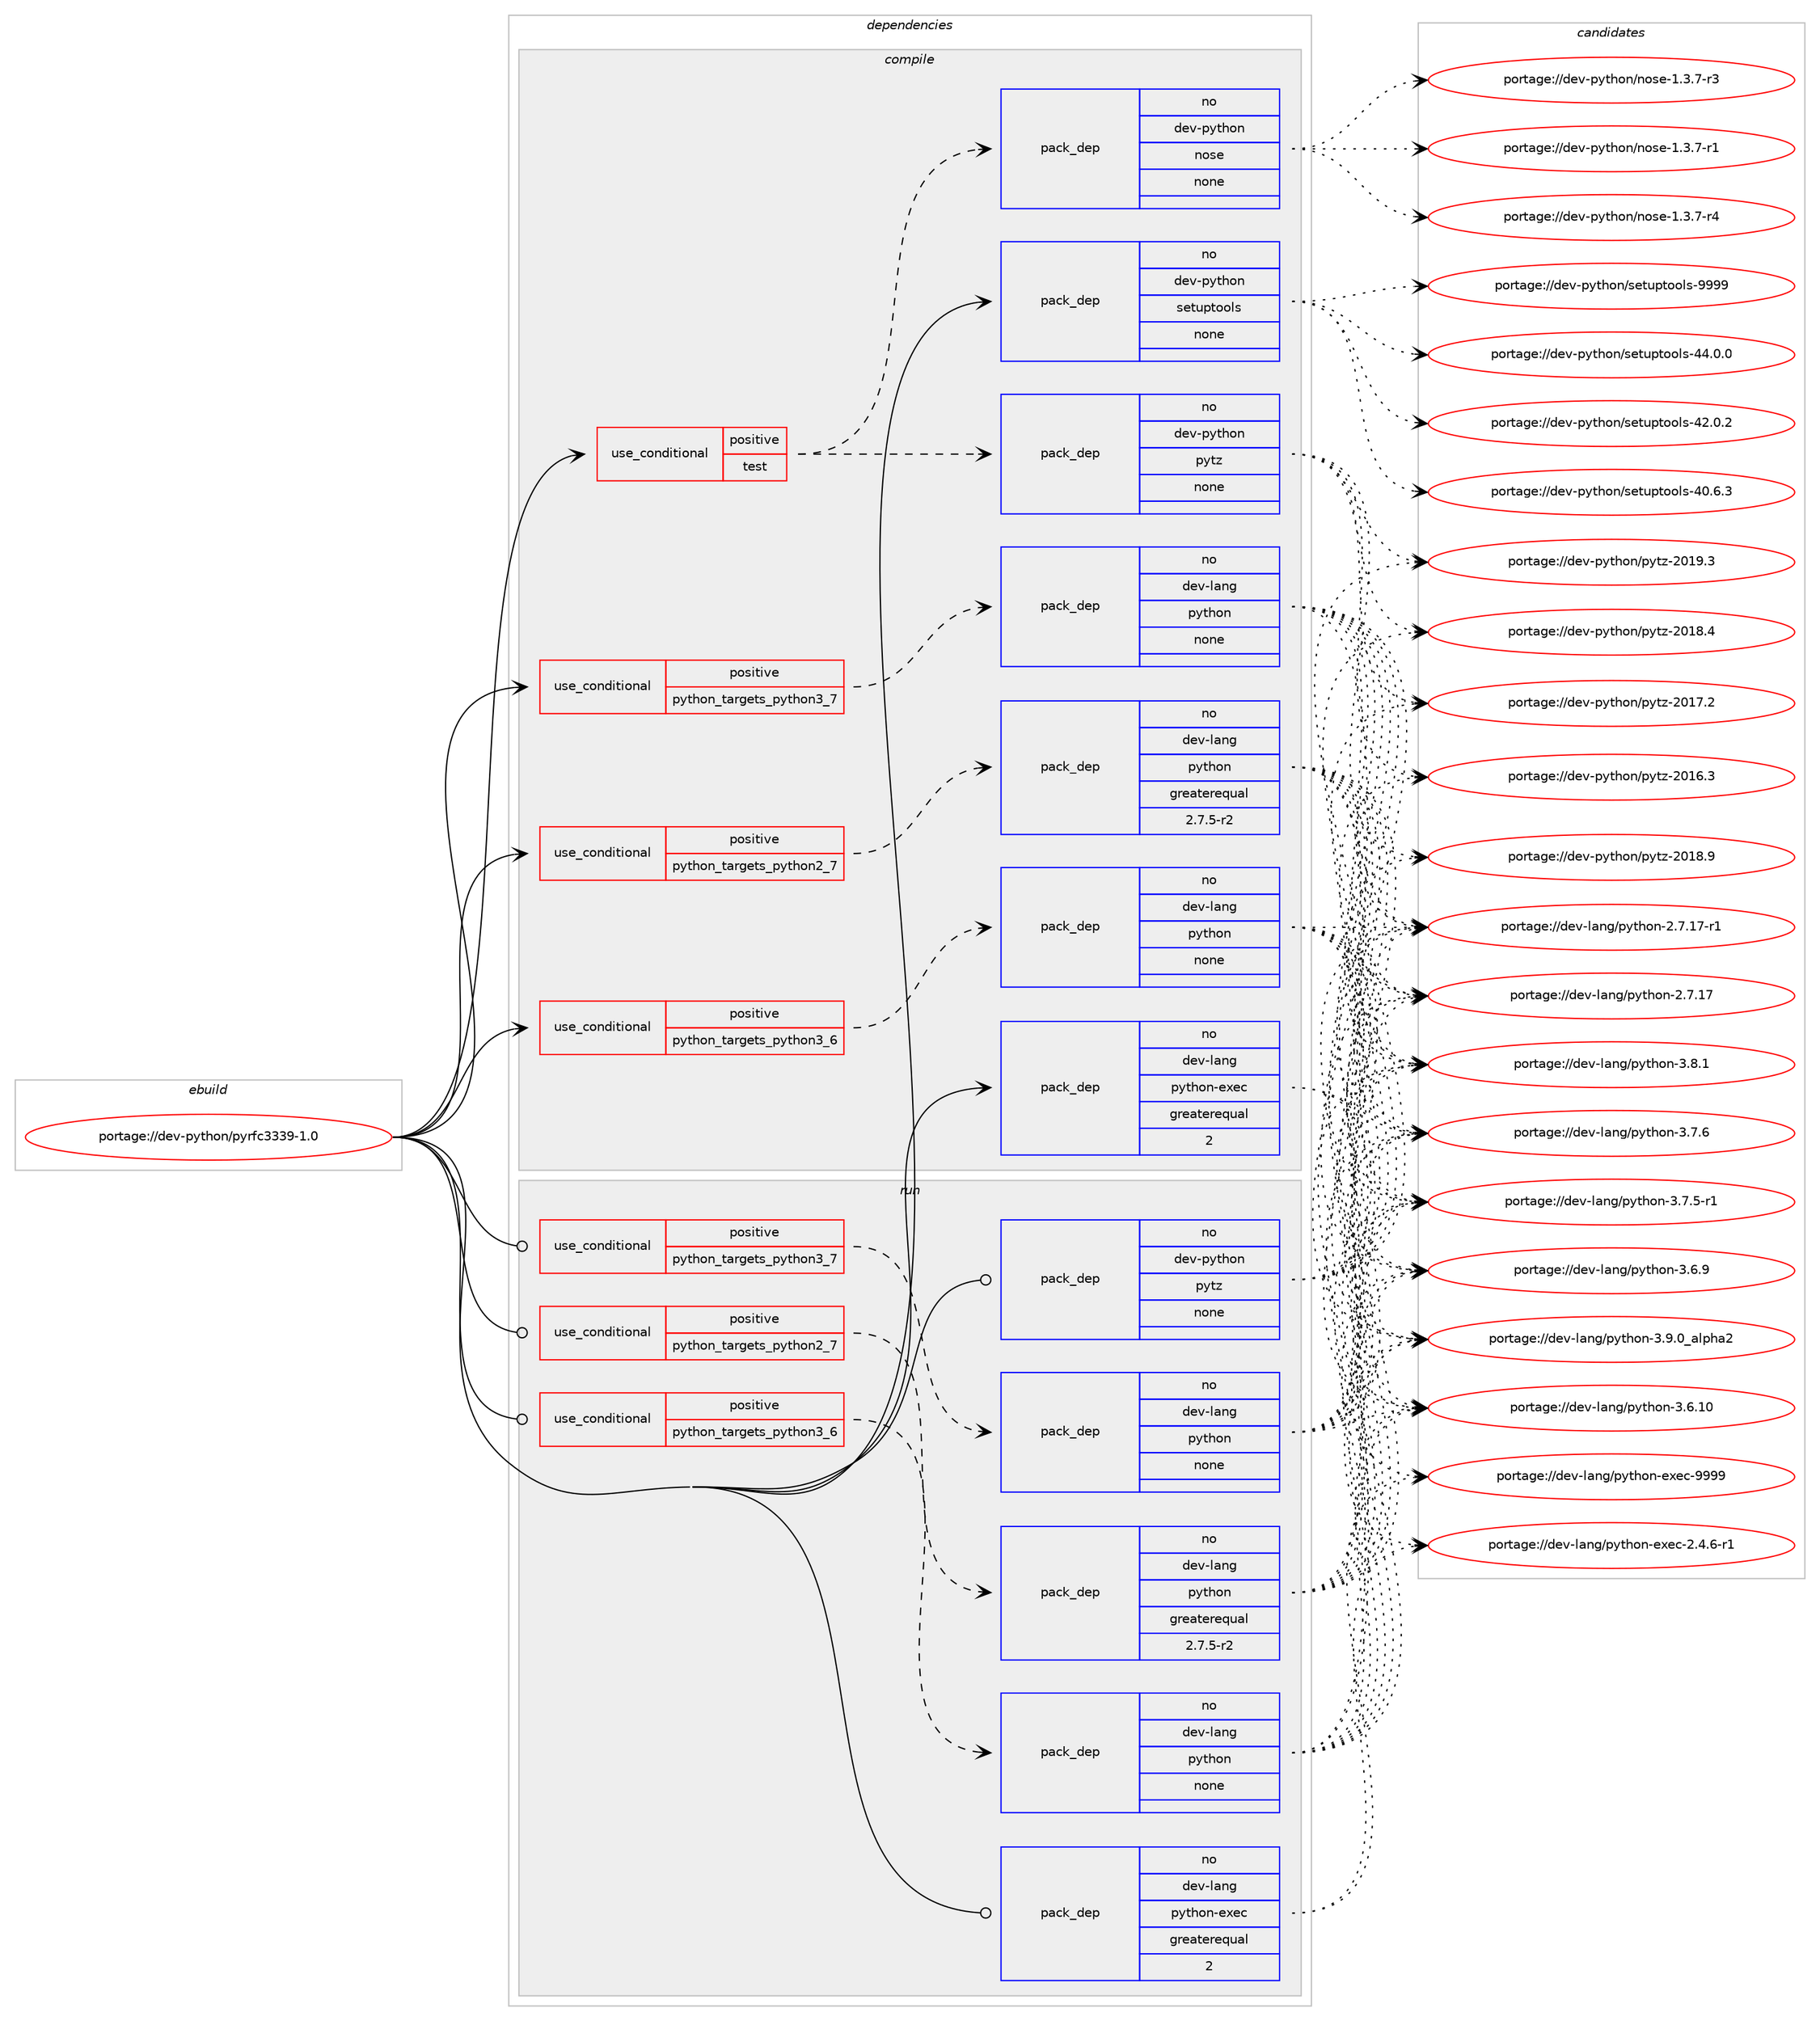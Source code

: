 digraph prolog {

# *************
# Graph options
# *************

newrank=true;
concentrate=true;
compound=true;
graph [rankdir=LR,fontname=Helvetica,fontsize=10,ranksep=1.5];#, ranksep=2.5, nodesep=0.2];
edge  [arrowhead=vee];
node  [fontname=Helvetica,fontsize=10];

# **********
# The ebuild
# **********

subgraph cluster_leftcol {
color=gray;
label=<<i>ebuild</i>>;
id [label="portage://dev-python/pyrfc3339-1.0", color=red, width=4, href="../dev-python/pyrfc3339-1.0.svg"];
}

# ****************
# The dependencies
# ****************

subgraph cluster_midcol {
color=gray;
label=<<i>dependencies</i>>;
subgraph cluster_compile {
fillcolor="#eeeeee";
style=filled;
label=<<i>compile</i>>;
subgraph cond108718 {
dependency435606 [label=<<TABLE BORDER="0" CELLBORDER="1" CELLSPACING="0" CELLPADDING="4"><TR><TD ROWSPAN="3" CELLPADDING="10">use_conditional</TD></TR><TR><TD>positive</TD></TR><TR><TD>python_targets_python2_7</TD></TR></TABLE>>, shape=none, color=red];
subgraph pack321962 {
dependency435607 [label=<<TABLE BORDER="0" CELLBORDER="1" CELLSPACING="0" CELLPADDING="4" WIDTH="220"><TR><TD ROWSPAN="6" CELLPADDING="30">pack_dep</TD></TR><TR><TD WIDTH="110">no</TD></TR><TR><TD>dev-lang</TD></TR><TR><TD>python</TD></TR><TR><TD>greaterequal</TD></TR><TR><TD>2.7.5-r2</TD></TR></TABLE>>, shape=none, color=blue];
}
dependency435606:e -> dependency435607:w [weight=20,style="dashed",arrowhead="vee"];
}
id:e -> dependency435606:w [weight=20,style="solid",arrowhead="vee"];
subgraph cond108719 {
dependency435608 [label=<<TABLE BORDER="0" CELLBORDER="1" CELLSPACING="0" CELLPADDING="4"><TR><TD ROWSPAN="3" CELLPADDING="10">use_conditional</TD></TR><TR><TD>positive</TD></TR><TR><TD>python_targets_python3_6</TD></TR></TABLE>>, shape=none, color=red];
subgraph pack321963 {
dependency435609 [label=<<TABLE BORDER="0" CELLBORDER="1" CELLSPACING="0" CELLPADDING="4" WIDTH="220"><TR><TD ROWSPAN="6" CELLPADDING="30">pack_dep</TD></TR><TR><TD WIDTH="110">no</TD></TR><TR><TD>dev-lang</TD></TR><TR><TD>python</TD></TR><TR><TD>none</TD></TR><TR><TD></TD></TR></TABLE>>, shape=none, color=blue];
}
dependency435608:e -> dependency435609:w [weight=20,style="dashed",arrowhead="vee"];
}
id:e -> dependency435608:w [weight=20,style="solid",arrowhead="vee"];
subgraph cond108720 {
dependency435610 [label=<<TABLE BORDER="0" CELLBORDER="1" CELLSPACING="0" CELLPADDING="4"><TR><TD ROWSPAN="3" CELLPADDING="10">use_conditional</TD></TR><TR><TD>positive</TD></TR><TR><TD>python_targets_python3_7</TD></TR></TABLE>>, shape=none, color=red];
subgraph pack321964 {
dependency435611 [label=<<TABLE BORDER="0" CELLBORDER="1" CELLSPACING="0" CELLPADDING="4" WIDTH="220"><TR><TD ROWSPAN="6" CELLPADDING="30">pack_dep</TD></TR><TR><TD WIDTH="110">no</TD></TR><TR><TD>dev-lang</TD></TR><TR><TD>python</TD></TR><TR><TD>none</TD></TR><TR><TD></TD></TR></TABLE>>, shape=none, color=blue];
}
dependency435610:e -> dependency435611:w [weight=20,style="dashed",arrowhead="vee"];
}
id:e -> dependency435610:w [weight=20,style="solid",arrowhead="vee"];
subgraph cond108721 {
dependency435612 [label=<<TABLE BORDER="0" CELLBORDER="1" CELLSPACING="0" CELLPADDING="4"><TR><TD ROWSPAN="3" CELLPADDING="10">use_conditional</TD></TR><TR><TD>positive</TD></TR><TR><TD>test</TD></TR></TABLE>>, shape=none, color=red];
subgraph pack321965 {
dependency435613 [label=<<TABLE BORDER="0" CELLBORDER="1" CELLSPACING="0" CELLPADDING="4" WIDTH="220"><TR><TD ROWSPAN="6" CELLPADDING="30">pack_dep</TD></TR><TR><TD WIDTH="110">no</TD></TR><TR><TD>dev-python</TD></TR><TR><TD>pytz</TD></TR><TR><TD>none</TD></TR><TR><TD></TD></TR></TABLE>>, shape=none, color=blue];
}
dependency435612:e -> dependency435613:w [weight=20,style="dashed",arrowhead="vee"];
subgraph pack321966 {
dependency435614 [label=<<TABLE BORDER="0" CELLBORDER="1" CELLSPACING="0" CELLPADDING="4" WIDTH="220"><TR><TD ROWSPAN="6" CELLPADDING="30">pack_dep</TD></TR><TR><TD WIDTH="110">no</TD></TR><TR><TD>dev-python</TD></TR><TR><TD>nose</TD></TR><TR><TD>none</TD></TR><TR><TD></TD></TR></TABLE>>, shape=none, color=blue];
}
dependency435612:e -> dependency435614:w [weight=20,style="dashed",arrowhead="vee"];
}
id:e -> dependency435612:w [weight=20,style="solid",arrowhead="vee"];
subgraph pack321967 {
dependency435615 [label=<<TABLE BORDER="0" CELLBORDER="1" CELLSPACING="0" CELLPADDING="4" WIDTH="220"><TR><TD ROWSPAN="6" CELLPADDING="30">pack_dep</TD></TR><TR><TD WIDTH="110">no</TD></TR><TR><TD>dev-lang</TD></TR><TR><TD>python-exec</TD></TR><TR><TD>greaterequal</TD></TR><TR><TD>2</TD></TR></TABLE>>, shape=none, color=blue];
}
id:e -> dependency435615:w [weight=20,style="solid",arrowhead="vee"];
subgraph pack321968 {
dependency435616 [label=<<TABLE BORDER="0" CELLBORDER="1" CELLSPACING="0" CELLPADDING="4" WIDTH="220"><TR><TD ROWSPAN="6" CELLPADDING="30">pack_dep</TD></TR><TR><TD WIDTH="110">no</TD></TR><TR><TD>dev-python</TD></TR><TR><TD>setuptools</TD></TR><TR><TD>none</TD></TR><TR><TD></TD></TR></TABLE>>, shape=none, color=blue];
}
id:e -> dependency435616:w [weight=20,style="solid",arrowhead="vee"];
}
subgraph cluster_compileandrun {
fillcolor="#eeeeee";
style=filled;
label=<<i>compile and run</i>>;
}
subgraph cluster_run {
fillcolor="#eeeeee";
style=filled;
label=<<i>run</i>>;
subgraph cond108722 {
dependency435617 [label=<<TABLE BORDER="0" CELLBORDER="1" CELLSPACING="0" CELLPADDING="4"><TR><TD ROWSPAN="3" CELLPADDING="10">use_conditional</TD></TR><TR><TD>positive</TD></TR><TR><TD>python_targets_python2_7</TD></TR></TABLE>>, shape=none, color=red];
subgraph pack321969 {
dependency435618 [label=<<TABLE BORDER="0" CELLBORDER="1" CELLSPACING="0" CELLPADDING="4" WIDTH="220"><TR><TD ROWSPAN="6" CELLPADDING="30">pack_dep</TD></TR><TR><TD WIDTH="110">no</TD></TR><TR><TD>dev-lang</TD></TR><TR><TD>python</TD></TR><TR><TD>greaterequal</TD></TR><TR><TD>2.7.5-r2</TD></TR></TABLE>>, shape=none, color=blue];
}
dependency435617:e -> dependency435618:w [weight=20,style="dashed",arrowhead="vee"];
}
id:e -> dependency435617:w [weight=20,style="solid",arrowhead="odot"];
subgraph cond108723 {
dependency435619 [label=<<TABLE BORDER="0" CELLBORDER="1" CELLSPACING="0" CELLPADDING="4"><TR><TD ROWSPAN="3" CELLPADDING="10">use_conditional</TD></TR><TR><TD>positive</TD></TR><TR><TD>python_targets_python3_6</TD></TR></TABLE>>, shape=none, color=red];
subgraph pack321970 {
dependency435620 [label=<<TABLE BORDER="0" CELLBORDER="1" CELLSPACING="0" CELLPADDING="4" WIDTH="220"><TR><TD ROWSPAN="6" CELLPADDING="30">pack_dep</TD></TR><TR><TD WIDTH="110">no</TD></TR><TR><TD>dev-lang</TD></TR><TR><TD>python</TD></TR><TR><TD>none</TD></TR><TR><TD></TD></TR></TABLE>>, shape=none, color=blue];
}
dependency435619:e -> dependency435620:w [weight=20,style="dashed",arrowhead="vee"];
}
id:e -> dependency435619:w [weight=20,style="solid",arrowhead="odot"];
subgraph cond108724 {
dependency435621 [label=<<TABLE BORDER="0" CELLBORDER="1" CELLSPACING="0" CELLPADDING="4"><TR><TD ROWSPAN="3" CELLPADDING="10">use_conditional</TD></TR><TR><TD>positive</TD></TR><TR><TD>python_targets_python3_7</TD></TR></TABLE>>, shape=none, color=red];
subgraph pack321971 {
dependency435622 [label=<<TABLE BORDER="0" CELLBORDER="1" CELLSPACING="0" CELLPADDING="4" WIDTH="220"><TR><TD ROWSPAN="6" CELLPADDING="30">pack_dep</TD></TR><TR><TD WIDTH="110">no</TD></TR><TR><TD>dev-lang</TD></TR><TR><TD>python</TD></TR><TR><TD>none</TD></TR><TR><TD></TD></TR></TABLE>>, shape=none, color=blue];
}
dependency435621:e -> dependency435622:w [weight=20,style="dashed",arrowhead="vee"];
}
id:e -> dependency435621:w [weight=20,style="solid",arrowhead="odot"];
subgraph pack321972 {
dependency435623 [label=<<TABLE BORDER="0" CELLBORDER="1" CELLSPACING="0" CELLPADDING="4" WIDTH="220"><TR><TD ROWSPAN="6" CELLPADDING="30">pack_dep</TD></TR><TR><TD WIDTH="110">no</TD></TR><TR><TD>dev-lang</TD></TR><TR><TD>python-exec</TD></TR><TR><TD>greaterequal</TD></TR><TR><TD>2</TD></TR></TABLE>>, shape=none, color=blue];
}
id:e -> dependency435623:w [weight=20,style="solid",arrowhead="odot"];
subgraph pack321973 {
dependency435624 [label=<<TABLE BORDER="0" CELLBORDER="1" CELLSPACING="0" CELLPADDING="4" WIDTH="220"><TR><TD ROWSPAN="6" CELLPADDING="30">pack_dep</TD></TR><TR><TD WIDTH="110">no</TD></TR><TR><TD>dev-python</TD></TR><TR><TD>pytz</TD></TR><TR><TD>none</TD></TR><TR><TD></TD></TR></TABLE>>, shape=none, color=blue];
}
id:e -> dependency435624:w [weight=20,style="solid",arrowhead="odot"];
}
}

# **************
# The candidates
# **************

subgraph cluster_choices {
rank=same;
color=gray;
label=<<i>candidates</i>>;

subgraph choice321962 {
color=black;
nodesep=1;
choice10010111845108971101034711212111610411111045514657464895971081121049750 [label="portage://dev-lang/python-3.9.0_alpha2", color=red, width=4,href="../dev-lang/python-3.9.0_alpha2.svg"];
choice100101118451089711010347112121116104111110455146564649 [label="portage://dev-lang/python-3.8.1", color=red, width=4,href="../dev-lang/python-3.8.1.svg"];
choice100101118451089711010347112121116104111110455146554654 [label="portage://dev-lang/python-3.7.6", color=red, width=4,href="../dev-lang/python-3.7.6.svg"];
choice1001011184510897110103471121211161041111104551465546534511449 [label="portage://dev-lang/python-3.7.5-r1", color=red, width=4,href="../dev-lang/python-3.7.5-r1.svg"];
choice100101118451089711010347112121116104111110455146544657 [label="portage://dev-lang/python-3.6.9", color=red, width=4,href="../dev-lang/python-3.6.9.svg"];
choice10010111845108971101034711212111610411111045514654464948 [label="portage://dev-lang/python-3.6.10", color=red, width=4,href="../dev-lang/python-3.6.10.svg"];
choice100101118451089711010347112121116104111110455046554649554511449 [label="portage://dev-lang/python-2.7.17-r1", color=red, width=4,href="../dev-lang/python-2.7.17-r1.svg"];
choice10010111845108971101034711212111610411111045504655464955 [label="portage://dev-lang/python-2.7.17", color=red, width=4,href="../dev-lang/python-2.7.17.svg"];
dependency435607:e -> choice10010111845108971101034711212111610411111045514657464895971081121049750:w [style=dotted,weight="100"];
dependency435607:e -> choice100101118451089711010347112121116104111110455146564649:w [style=dotted,weight="100"];
dependency435607:e -> choice100101118451089711010347112121116104111110455146554654:w [style=dotted,weight="100"];
dependency435607:e -> choice1001011184510897110103471121211161041111104551465546534511449:w [style=dotted,weight="100"];
dependency435607:e -> choice100101118451089711010347112121116104111110455146544657:w [style=dotted,weight="100"];
dependency435607:e -> choice10010111845108971101034711212111610411111045514654464948:w [style=dotted,weight="100"];
dependency435607:e -> choice100101118451089711010347112121116104111110455046554649554511449:w [style=dotted,weight="100"];
dependency435607:e -> choice10010111845108971101034711212111610411111045504655464955:w [style=dotted,weight="100"];
}
subgraph choice321963 {
color=black;
nodesep=1;
choice10010111845108971101034711212111610411111045514657464895971081121049750 [label="portage://dev-lang/python-3.9.0_alpha2", color=red, width=4,href="../dev-lang/python-3.9.0_alpha2.svg"];
choice100101118451089711010347112121116104111110455146564649 [label="portage://dev-lang/python-3.8.1", color=red, width=4,href="../dev-lang/python-3.8.1.svg"];
choice100101118451089711010347112121116104111110455146554654 [label="portage://dev-lang/python-3.7.6", color=red, width=4,href="../dev-lang/python-3.7.6.svg"];
choice1001011184510897110103471121211161041111104551465546534511449 [label="portage://dev-lang/python-3.7.5-r1", color=red, width=4,href="../dev-lang/python-3.7.5-r1.svg"];
choice100101118451089711010347112121116104111110455146544657 [label="portage://dev-lang/python-3.6.9", color=red, width=4,href="../dev-lang/python-3.6.9.svg"];
choice10010111845108971101034711212111610411111045514654464948 [label="portage://dev-lang/python-3.6.10", color=red, width=4,href="../dev-lang/python-3.6.10.svg"];
choice100101118451089711010347112121116104111110455046554649554511449 [label="portage://dev-lang/python-2.7.17-r1", color=red, width=4,href="../dev-lang/python-2.7.17-r1.svg"];
choice10010111845108971101034711212111610411111045504655464955 [label="portage://dev-lang/python-2.7.17", color=red, width=4,href="../dev-lang/python-2.7.17.svg"];
dependency435609:e -> choice10010111845108971101034711212111610411111045514657464895971081121049750:w [style=dotted,weight="100"];
dependency435609:e -> choice100101118451089711010347112121116104111110455146564649:w [style=dotted,weight="100"];
dependency435609:e -> choice100101118451089711010347112121116104111110455146554654:w [style=dotted,weight="100"];
dependency435609:e -> choice1001011184510897110103471121211161041111104551465546534511449:w [style=dotted,weight="100"];
dependency435609:e -> choice100101118451089711010347112121116104111110455146544657:w [style=dotted,weight="100"];
dependency435609:e -> choice10010111845108971101034711212111610411111045514654464948:w [style=dotted,weight="100"];
dependency435609:e -> choice100101118451089711010347112121116104111110455046554649554511449:w [style=dotted,weight="100"];
dependency435609:e -> choice10010111845108971101034711212111610411111045504655464955:w [style=dotted,weight="100"];
}
subgraph choice321964 {
color=black;
nodesep=1;
choice10010111845108971101034711212111610411111045514657464895971081121049750 [label="portage://dev-lang/python-3.9.0_alpha2", color=red, width=4,href="../dev-lang/python-3.9.0_alpha2.svg"];
choice100101118451089711010347112121116104111110455146564649 [label="portage://dev-lang/python-3.8.1", color=red, width=4,href="../dev-lang/python-3.8.1.svg"];
choice100101118451089711010347112121116104111110455146554654 [label="portage://dev-lang/python-3.7.6", color=red, width=4,href="../dev-lang/python-3.7.6.svg"];
choice1001011184510897110103471121211161041111104551465546534511449 [label="portage://dev-lang/python-3.7.5-r1", color=red, width=4,href="../dev-lang/python-3.7.5-r1.svg"];
choice100101118451089711010347112121116104111110455146544657 [label="portage://dev-lang/python-3.6.9", color=red, width=4,href="../dev-lang/python-3.6.9.svg"];
choice10010111845108971101034711212111610411111045514654464948 [label="portage://dev-lang/python-3.6.10", color=red, width=4,href="../dev-lang/python-3.6.10.svg"];
choice100101118451089711010347112121116104111110455046554649554511449 [label="portage://dev-lang/python-2.7.17-r1", color=red, width=4,href="../dev-lang/python-2.7.17-r1.svg"];
choice10010111845108971101034711212111610411111045504655464955 [label="portage://dev-lang/python-2.7.17", color=red, width=4,href="../dev-lang/python-2.7.17.svg"];
dependency435611:e -> choice10010111845108971101034711212111610411111045514657464895971081121049750:w [style=dotted,weight="100"];
dependency435611:e -> choice100101118451089711010347112121116104111110455146564649:w [style=dotted,weight="100"];
dependency435611:e -> choice100101118451089711010347112121116104111110455146554654:w [style=dotted,weight="100"];
dependency435611:e -> choice1001011184510897110103471121211161041111104551465546534511449:w [style=dotted,weight="100"];
dependency435611:e -> choice100101118451089711010347112121116104111110455146544657:w [style=dotted,weight="100"];
dependency435611:e -> choice10010111845108971101034711212111610411111045514654464948:w [style=dotted,weight="100"];
dependency435611:e -> choice100101118451089711010347112121116104111110455046554649554511449:w [style=dotted,weight="100"];
dependency435611:e -> choice10010111845108971101034711212111610411111045504655464955:w [style=dotted,weight="100"];
}
subgraph choice321965 {
color=black;
nodesep=1;
choice100101118451121211161041111104711212111612245504849574651 [label="portage://dev-python/pytz-2019.3", color=red, width=4,href="../dev-python/pytz-2019.3.svg"];
choice100101118451121211161041111104711212111612245504849564657 [label="portage://dev-python/pytz-2018.9", color=red, width=4,href="../dev-python/pytz-2018.9.svg"];
choice100101118451121211161041111104711212111612245504849564652 [label="portage://dev-python/pytz-2018.4", color=red, width=4,href="../dev-python/pytz-2018.4.svg"];
choice100101118451121211161041111104711212111612245504849554650 [label="portage://dev-python/pytz-2017.2", color=red, width=4,href="../dev-python/pytz-2017.2.svg"];
choice100101118451121211161041111104711212111612245504849544651 [label="portage://dev-python/pytz-2016.3", color=red, width=4,href="../dev-python/pytz-2016.3.svg"];
dependency435613:e -> choice100101118451121211161041111104711212111612245504849574651:w [style=dotted,weight="100"];
dependency435613:e -> choice100101118451121211161041111104711212111612245504849564657:w [style=dotted,weight="100"];
dependency435613:e -> choice100101118451121211161041111104711212111612245504849564652:w [style=dotted,weight="100"];
dependency435613:e -> choice100101118451121211161041111104711212111612245504849554650:w [style=dotted,weight="100"];
dependency435613:e -> choice100101118451121211161041111104711212111612245504849544651:w [style=dotted,weight="100"];
}
subgraph choice321966 {
color=black;
nodesep=1;
choice10010111845112121116104111110471101111151014549465146554511452 [label="portage://dev-python/nose-1.3.7-r4", color=red, width=4,href="../dev-python/nose-1.3.7-r4.svg"];
choice10010111845112121116104111110471101111151014549465146554511451 [label="portage://dev-python/nose-1.3.7-r3", color=red, width=4,href="../dev-python/nose-1.3.7-r3.svg"];
choice10010111845112121116104111110471101111151014549465146554511449 [label="portage://dev-python/nose-1.3.7-r1", color=red, width=4,href="../dev-python/nose-1.3.7-r1.svg"];
dependency435614:e -> choice10010111845112121116104111110471101111151014549465146554511452:w [style=dotted,weight="100"];
dependency435614:e -> choice10010111845112121116104111110471101111151014549465146554511451:w [style=dotted,weight="100"];
dependency435614:e -> choice10010111845112121116104111110471101111151014549465146554511449:w [style=dotted,weight="100"];
}
subgraph choice321967 {
color=black;
nodesep=1;
choice10010111845108971101034711212111610411111045101120101994557575757 [label="portage://dev-lang/python-exec-9999", color=red, width=4,href="../dev-lang/python-exec-9999.svg"];
choice10010111845108971101034711212111610411111045101120101994550465246544511449 [label="portage://dev-lang/python-exec-2.4.6-r1", color=red, width=4,href="../dev-lang/python-exec-2.4.6-r1.svg"];
dependency435615:e -> choice10010111845108971101034711212111610411111045101120101994557575757:w [style=dotted,weight="100"];
dependency435615:e -> choice10010111845108971101034711212111610411111045101120101994550465246544511449:w [style=dotted,weight="100"];
}
subgraph choice321968 {
color=black;
nodesep=1;
choice10010111845112121116104111110471151011161171121161111111081154557575757 [label="portage://dev-python/setuptools-9999", color=red, width=4,href="../dev-python/setuptools-9999.svg"];
choice100101118451121211161041111104711510111611711211611111110811545525246484648 [label="portage://dev-python/setuptools-44.0.0", color=red, width=4,href="../dev-python/setuptools-44.0.0.svg"];
choice100101118451121211161041111104711510111611711211611111110811545525046484650 [label="portage://dev-python/setuptools-42.0.2", color=red, width=4,href="../dev-python/setuptools-42.0.2.svg"];
choice100101118451121211161041111104711510111611711211611111110811545524846544651 [label="portage://dev-python/setuptools-40.6.3", color=red, width=4,href="../dev-python/setuptools-40.6.3.svg"];
dependency435616:e -> choice10010111845112121116104111110471151011161171121161111111081154557575757:w [style=dotted,weight="100"];
dependency435616:e -> choice100101118451121211161041111104711510111611711211611111110811545525246484648:w [style=dotted,weight="100"];
dependency435616:e -> choice100101118451121211161041111104711510111611711211611111110811545525046484650:w [style=dotted,weight="100"];
dependency435616:e -> choice100101118451121211161041111104711510111611711211611111110811545524846544651:w [style=dotted,weight="100"];
}
subgraph choice321969 {
color=black;
nodesep=1;
choice10010111845108971101034711212111610411111045514657464895971081121049750 [label="portage://dev-lang/python-3.9.0_alpha2", color=red, width=4,href="../dev-lang/python-3.9.0_alpha2.svg"];
choice100101118451089711010347112121116104111110455146564649 [label="portage://dev-lang/python-3.8.1", color=red, width=4,href="../dev-lang/python-3.8.1.svg"];
choice100101118451089711010347112121116104111110455146554654 [label="portage://dev-lang/python-3.7.6", color=red, width=4,href="../dev-lang/python-3.7.6.svg"];
choice1001011184510897110103471121211161041111104551465546534511449 [label="portage://dev-lang/python-3.7.5-r1", color=red, width=4,href="../dev-lang/python-3.7.5-r1.svg"];
choice100101118451089711010347112121116104111110455146544657 [label="portage://dev-lang/python-3.6.9", color=red, width=4,href="../dev-lang/python-3.6.9.svg"];
choice10010111845108971101034711212111610411111045514654464948 [label="portage://dev-lang/python-3.6.10", color=red, width=4,href="../dev-lang/python-3.6.10.svg"];
choice100101118451089711010347112121116104111110455046554649554511449 [label="portage://dev-lang/python-2.7.17-r1", color=red, width=4,href="../dev-lang/python-2.7.17-r1.svg"];
choice10010111845108971101034711212111610411111045504655464955 [label="portage://dev-lang/python-2.7.17", color=red, width=4,href="../dev-lang/python-2.7.17.svg"];
dependency435618:e -> choice10010111845108971101034711212111610411111045514657464895971081121049750:w [style=dotted,weight="100"];
dependency435618:e -> choice100101118451089711010347112121116104111110455146564649:w [style=dotted,weight="100"];
dependency435618:e -> choice100101118451089711010347112121116104111110455146554654:w [style=dotted,weight="100"];
dependency435618:e -> choice1001011184510897110103471121211161041111104551465546534511449:w [style=dotted,weight="100"];
dependency435618:e -> choice100101118451089711010347112121116104111110455146544657:w [style=dotted,weight="100"];
dependency435618:e -> choice10010111845108971101034711212111610411111045514654464948:w [style=dotted,weight="100"];
dependency435618:e -> choice100101118451089711010347112121116104111110455046554649554511449:w [style=dotted,weight="100"];
dependency435618:e -> choice10010111845108971101034711212111610411111045504655464955:w [style=dotted,weight="100"];
}
subgraph choice321970 {
color=black;
nodesep=1;
choice10010111845108971101034711212111610411111045514657464895971081121049750 [label="portage://dev-lang/python-3.9.0_alpha2", color=red, width=4,href="../dev-lang/python-3.9.0_alpha2.svg"];
choice100101118451089711010347112121116104111110455146564649 [label="portage://dev-lang/python-3.8.1", color=red, width=4,href="../dev-lang/python-3.8.1.svg"];
choice100101118451089711010347112121116104111110455146554654 [label="portage://dev-lang/python-3.7.6", color=red, width=4,href="../dev-lang/python-3.7.6.svg"];
choice1001011184510897110103471121211161041111104551465546534511449 [label="portage://dev-lang/python-3.7.5-r1", color=red, width=4,href="../dev-lang/python-3.7.5-r1.svg"];
choice100101118451089711010347112121116104111110455146544657 [label="portage://dev-lang/python-3.6.9", color=red, width=4,href="../dev-lang/python-3.6.9.svg"];
choice10010111845108971101034711212111610411111045514654464948 [label="portage://dev-lang/python-3.6.10", color=red, width=4,href="../dev-lang/python-3.6.10.svg"];
choice100101118451089711010347112121116104111110455046554649554511449 [label="portage://dev-lang/python-2.7.17-r1", color=red, width=4,href="../dev-lang/python-2.7.17-r1.svg"];
choice10010111845108971101034711212111610411111045504655464955 [label="portage://dev-lang/python-2.7.17", color=red, width=4,href="../dev-lang/python-2.7.17.svg"];
dependency435620:e -> choice10010111845108971101034711212111610411111045514657464895971081121049750:w [style=dotted,weight="100"];
dependency435620:e -> choice100101118451089711010347112121116104111110455146564649:w [style=dotted,weight="100"];
dependency435620:e -> choice100101118451089711010347112121116104111110455146554654:w [style=dotted,weight="100"];
dependency435620:e -> choice1001011184510897110103471121211161041111104551465546534511449:w [style=dotted,weight="100"];
dependency435620:e -> choice100101118451089711010347112121116104111110455146544657:w [style=dotted,weight="100"];
dependency435620:e -> choice10010111845108971101034711212111610411111045514654464948:w [style=dotted,weight="100"];
dependency435620:e -> choice100101118451089711010347112121116104111110455046554649554511449:w [style=dotted,weight="100"];
dependency435620:e -> choice10010111845108971101034711212111610411111045504655464955:w [style=dotted,weight="100"];
}
subgraph choice321971 {
color=black;
nodesep=1;
choice10010111845108971101034711212111610411111045514657464895971081121049750 [label="portage://dev-lang/python-3.9.0_alpha2", color=red, width=4,href="../dev-lang/python-3.9.0_alpha2.svg"];
choice100101118451089711010347112121116104111110455146564649 [label="portage://dev-lang/python-3.8.1", color=red, width=4,href="../dev-lang/python-3.8.1.svg"];
choice100101118451089711010347112121116104111110455146554654 [label="portage://dev-lang/python-3.7.6", color=red, width=4,href="../dev-lang/python-3.7.6.svg"];
choice1001011184510897110103471121211161041111104551465546534511449 [label="portage://dev-lang/python-3.7.5-r1", color=red, width=4,href="../dev-lang/python-3.7.5-r1.svg"];
choice100101118451089711010347112121116104111110455146544657 [label="portage://dev-lang/python-3.6.9", color=red, width=4,href="../dev-lang/python-3.6.9.svg"];
choice10010111845108971101034711212111610411111045514654464948 [label="portage://dev-lang/python-3.6.10", color=red, width=4,href="../dev-lang/python-3.6.10.svg"];
choice100101118451089711010347112121116104111110455046554649554511449 [label="portage://dev-lang/python-2.7.17-r1", color=red, width=4,href="../dev-lang/python-2.7.17-r1.svg"];
choice10010111845108971101034711212111610411111045504655464955 [label="portage://dev-lang/python-2.7.17", color=red, width=4,href="../dev-lang/python-2.7.17.svg"];
dependency435622:e -> choice10010111845108971101034711212111610411111045514657464895971081121049750:w [style=dotted,weight="100"];
dependency435622:e -> choice100101118451089711010347112121116104111110455146564649:w [style=dotted,weight="100"];
dependency435622:e -> choice100101118451089711010347112121116104111110455146554654:w [style=dotted,weight="100"];
dependency435622:e -> choice1001011184510897110103471121211161041111104551465546534511449:w [style=dotted,weight="100"];
dependency435622:e -> choice100101118451089711010347112121116104111110455146544657:w [style=dotted,weight="100"];
dependency435622:e -> choice10010111845108971101034711212111610411111045514654464948:w [style=dotted,weight="100"];
dependency435622:e -> choice100101118451089711010347112121116104111110455046554649554511449:w [style=dotted,weight="100"];
dependency435622:e -> choice10010111845108971101034711212111610411111045504655464955:w [style=dotted,weight="100"];
}
subgraph choice321972 {
color=black;
nodesep=1;
choice10010111845108971101034711212111610411111045101120101994557575757 [label="portage://dev-lang/python-exec-9999", color=red, width=4,href="../dev-lang/python-exec-9999.svg"];
choice10010111845108971101034711212111610411111045101120101994550465246544511449 [label="portage://dev-lang/python-exec-2.4.6-r1", color=red, width=4,href="../dev-lang/python-exec-2.4.6-r1.svg"];
dependency435623:e -> choice10010111845108971101034711212111610411111045101120101994557575757:w [style=dotted,weight="100"];
dependency435623:e -> choice10010111845108971101034711212111610411111045101120101994550465246544511449:w [style=dotted,weight="100"];
}
subgraph choice321973 {
color=black;
nodesep=1;
choice100101118451121211161041111104711212111612245504849574651 [label="portage://dev-python/pytz-2019.3", color=red, width=4,href="../dev-python/pytz-2019.3.svg"];
choice100101118451121211161041111104711212111612245504849564657 [label="portage://dev-python/pytz-2018.9", color=red, width=4,href="../dev-python/pytz-2018.9.svg"];
choice100101118451121211161041111104711212111612245504849564652 [label="portage://dev-python/pytz-2018.4", color=red, width=4,href="../dev-python/pytz-2018.4.svg"];
choice100101118451121211161041111104711212111612245504849554650 [label="portage://dev-python/pytz-2017.2", color=red, width=4,href="../dev-python/pytz-2017.2.svg"];
choice100101118451121211161041111104711212111612245504849544651 [label="portage://dev-python/pytz-2016.3", color=red, width=4,href="../dev-python/pytz-2016.3.svg"];
dependency435624:e -> choice100101118451121211161041111104711212111612245504849574651:w [style=dotted,weight="100"];
dependency435624:e -> choice100101118451121211161041111104711212111612245504849564657:w [style=dotted,weight="100"];
dependency435624:e -> choice100101118451121211161041111104711212111612245504849564652:w [style=dotted,weight="100"];
dependency435624:e -> choice100101118451121211161041111104711212111612245504849554650:w [style=dotted,weight="100"];
dependency435624:e -> choice100101118451121211161041111104711212111612245504849544651:w [style=dotted,weight="100"];
}
}

}
